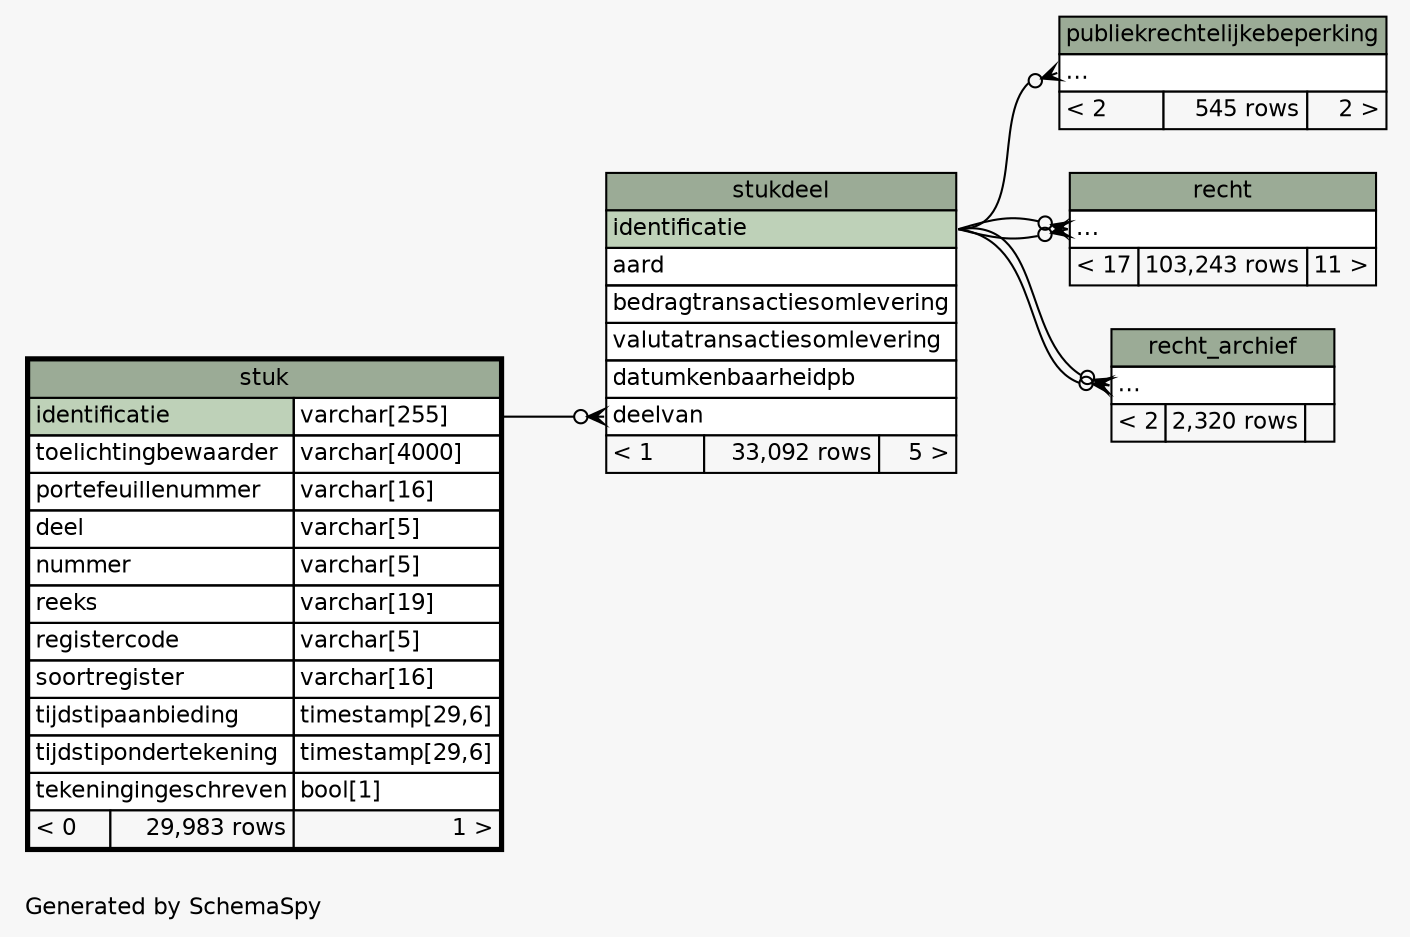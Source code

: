 // dot 2.43.0 on Linux 5.15.0-58-generic
// SchemaSpy rev Unknown
digraph "twoDegreesRelationshipsDiagram" {
  graph [
    rankdir="RL"
    bgcolor="#f7f7f7"
    label="\nGenerated by SchemaSpy"
    labeljust="l"
    nodesep="0.18"
    ranksep="0.46"
    fontname="Helvetica"
    fontsize="11"
  ];
  node [
    fontname="Helvetica"
    fontsize="11"
    shape="plaintext"
  ];
  edge [
    arrowsize="0.8"
  ];
  "publiekrechtelijkebeperking":"elipses":w -> "stukdeel":"identificatie":e [arrowhead=none dir=back arrowtail=crowodot];
  "recht":"elipses":w -> "stukdeel":"identificatie":e [arrowhead=none dir=back arrowtail=crowodot];
  "recht":"elipses":w -> "stukdeel":"identificatie":e [arrowhead=none dir=back arrowtail=crowodot];
  "recht_archief":"elipses":w -> "stukdeel":"identificatie":e [arrowhead=none dir=back arrowtail=crowodot];
  "recht_archief":"elipses":w -> "stukdeel":"identificatie":e [arrowhead=none dir=back arrowtail=crowodot];
  "stukdeel":"deelvan":w -> "stuk":"identificatie.type":e [arrowhead=none dir=back arrowtail=crowodot];
  "publiekrechtelijkebeperking" [
    label=<
    <TABLE BORDER="0" CELLBORDER="1" CELLSPACING="0" BGCOLOR="#ffffff">
      <TR><TD COLSPAN="3" BGCOLOR="#9bab96" ALIGN="CENTER">publiekrechtelijkebeperking</TD></TR>
      <TR><TD PORT="elipses" COLSPAN="3" ALIGN="LEFT">...</TD></TR>
      <TR><TD ALIGN="LEFT" BGCOLOR="#f7f7f7">&lt; 2</TD><TD ALIGN="RIGHT" BGCOLOR="#f7f7f7">545 rows</TD><TD ALIGN="RIGHT" BGCOLOR="#f7f7f7">2 &gt;</TD></TR>
    </TABLE>>
    URL="publiekrechtelijkebeperking.html"
    tooltip="publiekrechtelijkebeperking"
  ];
  "recht" [
    label=<
    <TABLE BORDER="0" CELLBORDER="1" CELLSPACING="0" BGCOLOR="#ffffff">
      <TR><TD COLSPAN="3" BGCOLOR="#9bab96" ALIGN="CENTER">recht</TD></TR>
      <TR><TD PORT="elipses" COLSPAN="3" ALIGN="LEFT">...</TD></TR>
      <TR><TD ALIGN="LEFT" BGCOLOR="#f7f7f7">&lt; 17</TD><TD ALIGN="RIGHT" BGCOLOR="#f7f7f7">103,243 rows</TD><TD ALIGN="RIGHT" BGCOLOR="#f7f7f7">11 &gt;</TD></TR>
    </TABLE>>
    URL="recht.html"
    tooltip="recht"
  ];
  "recht_archief" [
    label=<
    <TABLE BORDER="0" CELLBORDER="1" CELLSPACING="0" BGCOLOR="#ffffff">
      <TR><TD COLSPAN="3" BGCOLOR="#9bab96" ALIGN="CENTER">recht_archief</TD></TR>
      <TR><TD PORT="elipses" COLSPAN="3" ALIGN="LEFT">...</TD></TR>
      <TR><TD ALIGN="LEFT" BGCOLOR="#f7f7f7">&lt; 2</TD><TD ALIGN="RIGHT" BGCOLOR="#f7f7f7">2,320 rows</TD><TD ALIGN="RIGHT" BGCOLOR="#f7f7f7">  </TD></TR>
    </TABLE>>
    URL="recht_archief.html"
    tooltip="recht_archief"
  ];
  "stuk" [
    label=<
    <TABLE BORDER="2" CELLBORDER="1" CELLSPACING="0" BGCOLOR="#ffffff">
      <TR><TD COLSPAN="3" BGCOLOR="#9bab96" ALIGN="CENTER">stuk</TD></TR>
      <TR><TD PORT="identificatie" COLSPAN="2" BGCOLOR="#bed1b8" ALIGN="LEFT">identificatie</TD><TD PORT="identificatie.type" ALIGN="LEFT">varchar[255]</TD></TR>
      <TR><TD PORT="toelichtingbewaarder" COLSPAN="2" ALIGN="LEFT">toelichtingbewaarder</TD><TD PORT="toelichtingbewaarder.type" ALIGN="LEFT">varchar[4000]</TD></TR>
      <TR><TD PORT="portefeuillenummer" COLSPAN="2" ALIGN="LEFT">portefeuillenummer</TD><TD PORT="portefeuillenummer.type" ALIGN="LEFT">varchar[16]</TD></TR>
      <TR><TD PORT="deel" COLSPAN="2" ALIGN="LEFT">deel</TD><TD PORT="deel.type" ALIGN="LEFT">varchar[5]</TD></TR>
      <TR><TD PORT="nummer" COLSPAN="2" ALIGN="LEFT">nummer</TD><TD PORT="nummer.type" ALIGN="LEFT">varchar[5]</TD></TR>
      <TR><TD PORT="reeks" COLSPAN="2" ALIGN="LEFT">reeks</TD><TD PORT="reeks.type" ALIGN="LEFT">varchar[19]</TD></TR>
      <TR><TD PORT="registercode" COLSPAN="2" ALIGN="LEFT">registercode</TD><TD PORT="registercode.type" ALIGN="LEFT">varchar[5]</TD></TR>
      <TR><TD PORT="soortregister" COLSPAN="2" ALIGN="LEFT">soortregister</TD><TD PORT="soortregister.type" ALIGN="LEFT">varchar[16]</TD></TR>
      <TR><TD PORT="tijdstipaanbieding" COLSPAN="2" ALIGN="LEFT">tijdstipaanbieding</TD><TD PORT="tijdstipaanbieding.type" ALIGN="LEFT">timestamp[29,6]</TD></TR>
      <TR><TD PORT="tijdstipondertekening" COLSPAN="2" ALIGN="LEFT">tijdstipondertekening</TD><TD PORT="tijdstipondertekening.type" ALIGN="LEFT">timestamp[29,6]</TD></TR>
      <TR><TD PORT="tekeningingeschreven" COLSPAN="2" ALIGN="LEFT">tekeningingeschreven</TD><TD PORT="tekeningingeschreven.type" ALIGN="LEFT">bool[1]</TD></TR>
      <TR><TD ALIGN="LEFT" BGCOLOR="#f7f7f7">&lt; 0</TD><TD ALIGN="RIGHT" BGCOLOR="#f7f7f7">29,983 rows</TD><TD ALIGN="RIGHT" BGCOLOR="#f7f7f7">1 &gt;</TD></TR>
    </TABLE>>
    URL="stuk.html"
    tooltip="stuk"
  ];
  "stukdeel" [
    label=<
    <TABLE BORDER="0" CELLBORDER="1" CELLSPACING="0" BGCOLOR="#ffffff">
      <TR><TD COLSPAN="3" BGCOLOR="#9bab96" ALIGN="CENTER">stukdeel</TD></TR>
      <TR><TD PORT="identificatie" COLSPAN="3" BGCOLOR="#bed1b8" ALIGN="LEFT">identificatie</TD></TR>
      <TR><TD PORT="aard" COLSPAN="3" ALIGN="LEFT">aard</TD></TR>
      <TR><TD PORT="bedragtransactiesomlevering" COLSPAN="3" ALIGN="LEFT">bedragtransactiesomlevering</TD></TR>
      <TR><TD PORT="valutatransactiesomlevering" COLSPAN="3" ALIGN="LEFT">valutatransactiesomlevering</TD></TR>
      <TR><TD PORT="datumkenbaarheidpb" COLSPAN="3" ALIGN="LEFT">datumkenbaarheidpb</TD></TR>
      <TR><TD PORT="deelvan" COLSPAN="3" ALIGN="LEFT">deelvan</TD></TR>
      <TR><TD ALIGN="LEFT" BGCOLOR="#f7f7f7">&lt; 1</TD><TD ALIGN="RIGHT" BGCOLOR="#f7f7f7">33,092 rows</TD><TD ALIGN="RIGHT" BGCOLOR="#f7f7f7">5 &gt;</TD></TR>
    </TABLE>>
    URL="stukdeel.html"
    tooltip="stukdeel"
  ];
}
